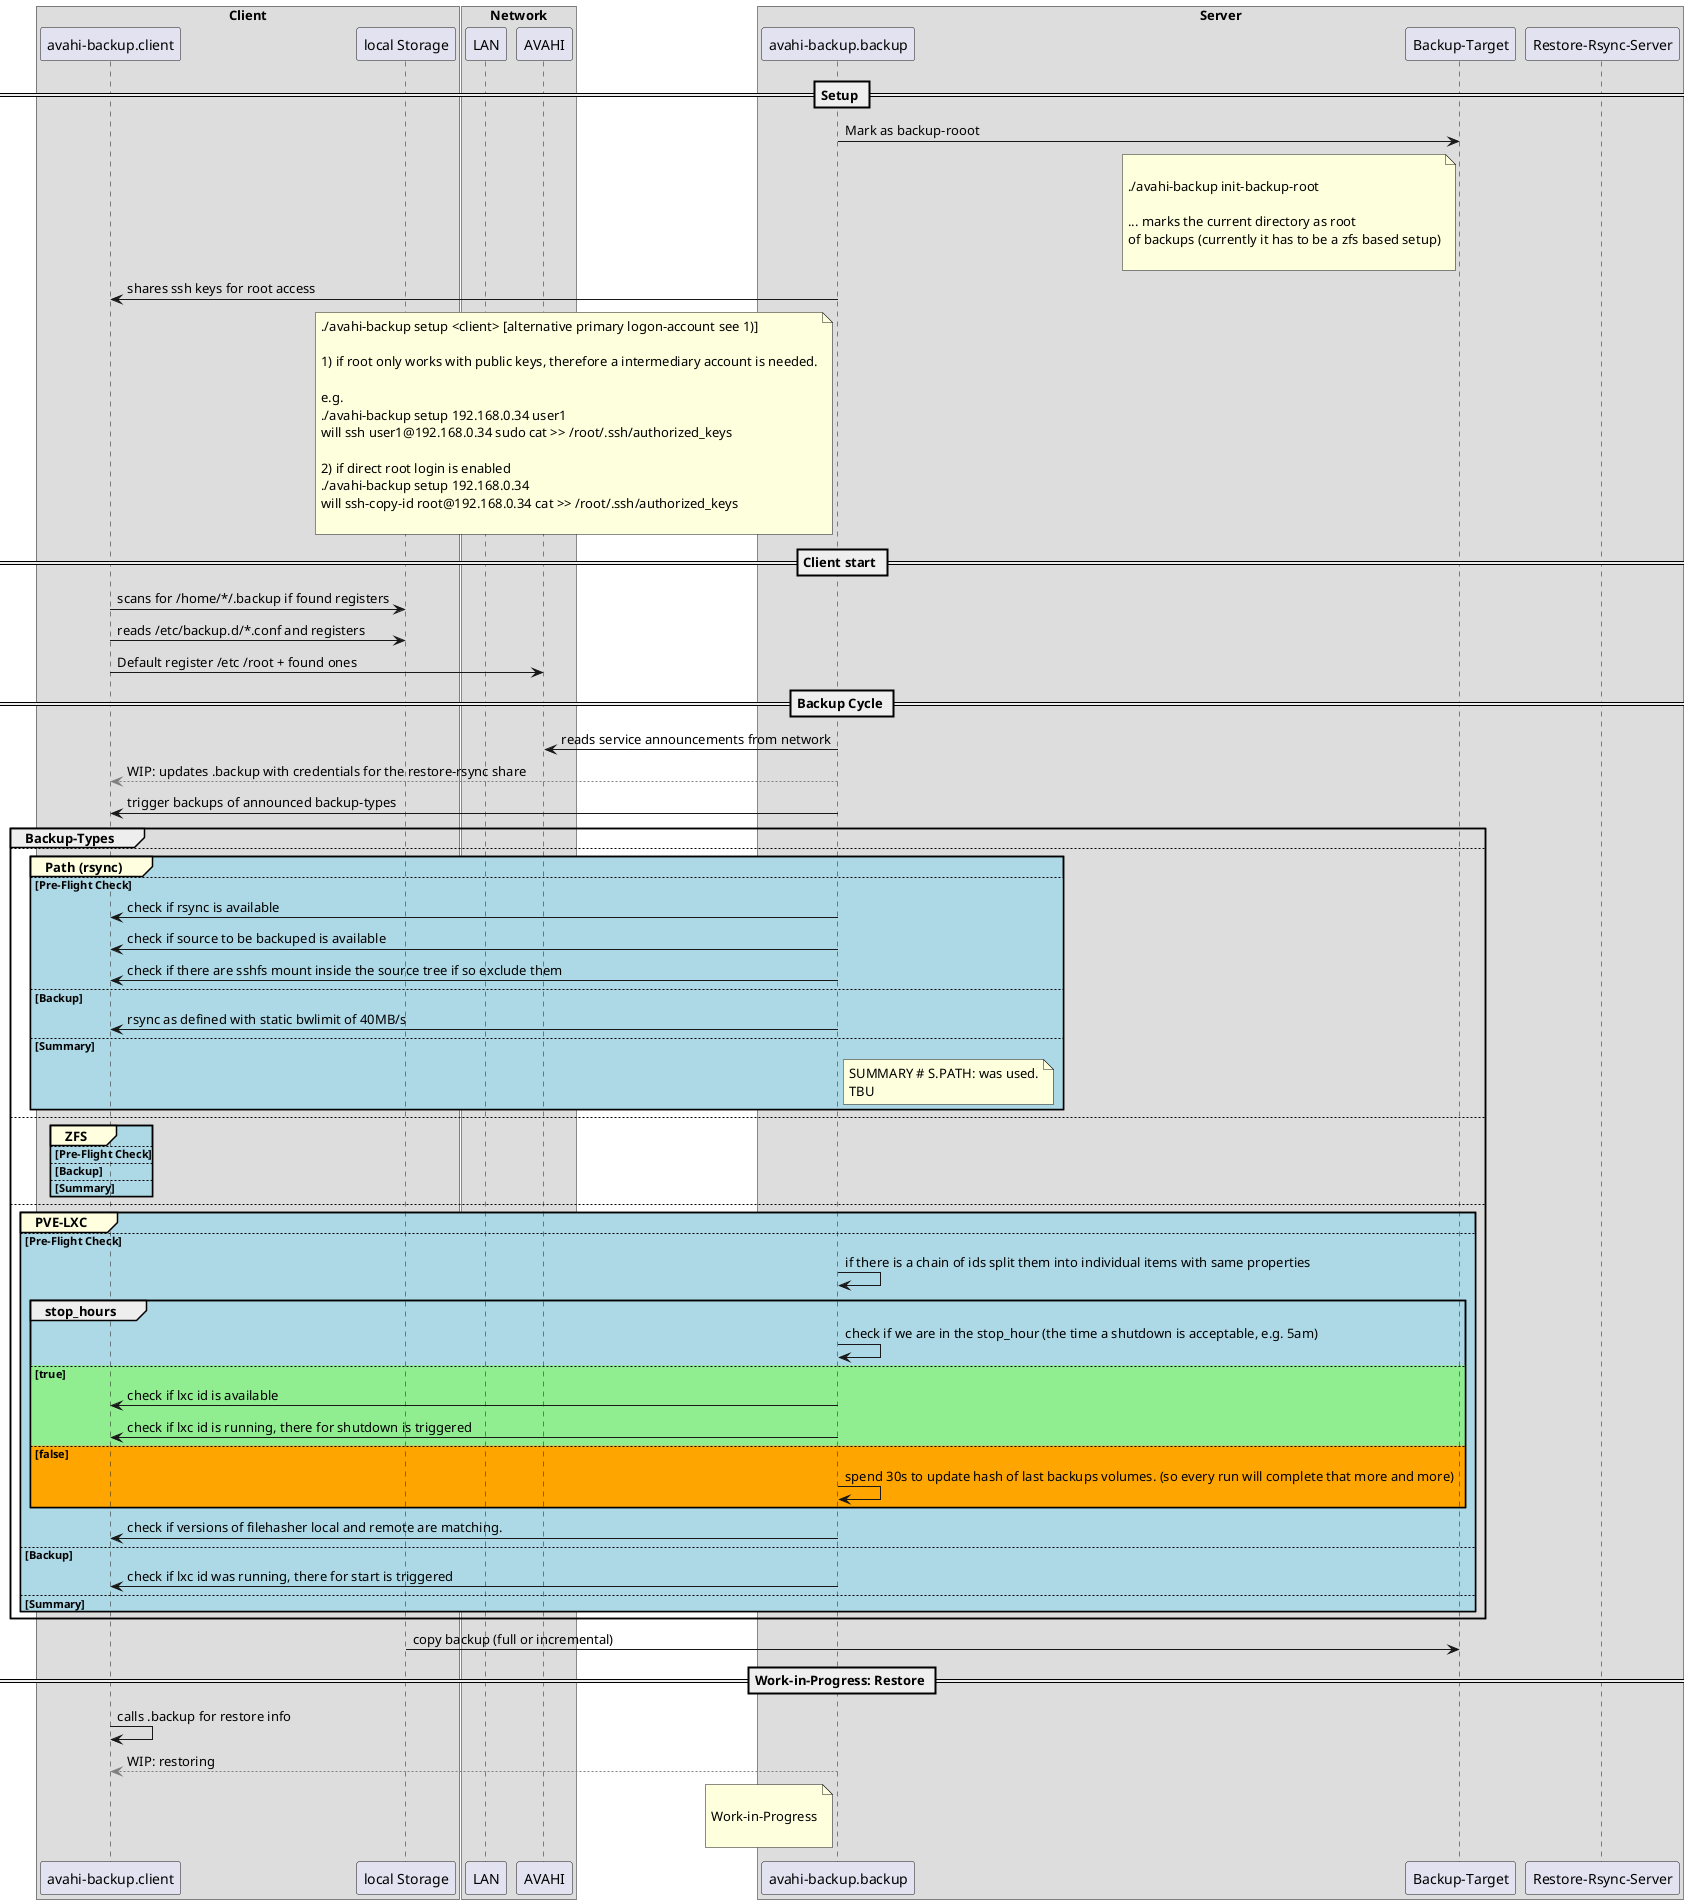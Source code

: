 @startuml 

box "Client"
   participant "avahi-backup.client" as client
   participant "local Storage" as local.storage
end box

box "Network"
   participant "LAN" as lan
   participant "AVAHI" as avahi.announcement
end box

box "Server"
   participant "avahi-backup.backup" as backup
   participant "Backup-Target" as backup.storage
   participant "Restore-Rsync-Server" as backup.restore
end box

== Setup ==

backup -> backup.storage: Mark as backup-rooot

note left of backup.storage

./avahi-backup init-backup-root

... marks the current directory as root 
of backups (currently it has to be a zfs based setup)

end note

backup -> client: shares ssh keys for root access

note left of backup
./avahi-backup setup <client> [alternative primary logon-account see 1)]

1) if root only works with public keys, therefore a intermediary account is needed.

e.g.
./avahi-backup setup 192.168.0.34 user1
will ssh user1@192.168.0.34 sudo cat >> /root/.ssh/authorized_keys

2) if direct root login is enabled
./avahi-backup setup 192.168.0.34
will ssh-copy-id root@192.168.0.34 cat >> /root/.ssh/authorized_keys

end note

== Client start ==

client -> local.storage: scans for /home/*/.backup if found registers
client -> local.storage: reads /etc/backup.d/*.conf and registers
client -> avahi.announcement: Default register /etc /root + found ones

== Backup Cycle ==

backup -> avahi.announcement: reads service announcements from network
backup -[#Grey]-> client: WIP: updates .backup with credentials for the restore-rsync share
backup -> client: trigger backups of announced backup-types

group Backup-Types

else

group#LightYellow #LightBlue Path (rsync)
else Pre-Flight Check

backup -> client: check if rsync is available
backup -> client: check if source to be backuped is available
backup -> client: check if there are sshfs mount inside the source tree if so exclude them

else Backup

backup -> client: rsync as defined with static bwlimit of 40MB/s

else Summary

note right of backup
SUMMARY # S.PATH: was used.
TBU
end note

end group

else 

group#LightYellow #LightBlue ZFS
else Pre-Flight Check
else Backup
else Summary
end group


else 

group#LightYellow #LightBlue PVE-LXC
else Pre-Flight Check

backup -> backup: if there is a chain of ids split them into individual items with same properties

group stop_hours

backup -> backup: check if we are in the stop_hour (the time a shutdown is acceptable, e.g. 5am)

else #LightGreen true

backup -> client: check if lxc id is available
backup -> client: check if lxc id is running, there for shutdown is triggered

else #Orange false

backup -> backup: spend 30s to update hash of last backups volumes. (so every run will complete that more and more)

end group

backup -> client: check if versions of filehasher local and remote are matching.

else Backup

backup -> client: check if lxc id was running, there for start is triggered

else Summary
end group

end group 

local.storage -> backup.storage: copy backup (full or incremental)


== Work-in-Progress: Restore ==

client -> client: calls .backup for restore info
backup -[#Grey]-> client: WIP: restoring 

note left of backup

Work-in-Progress

end note

@enduml

